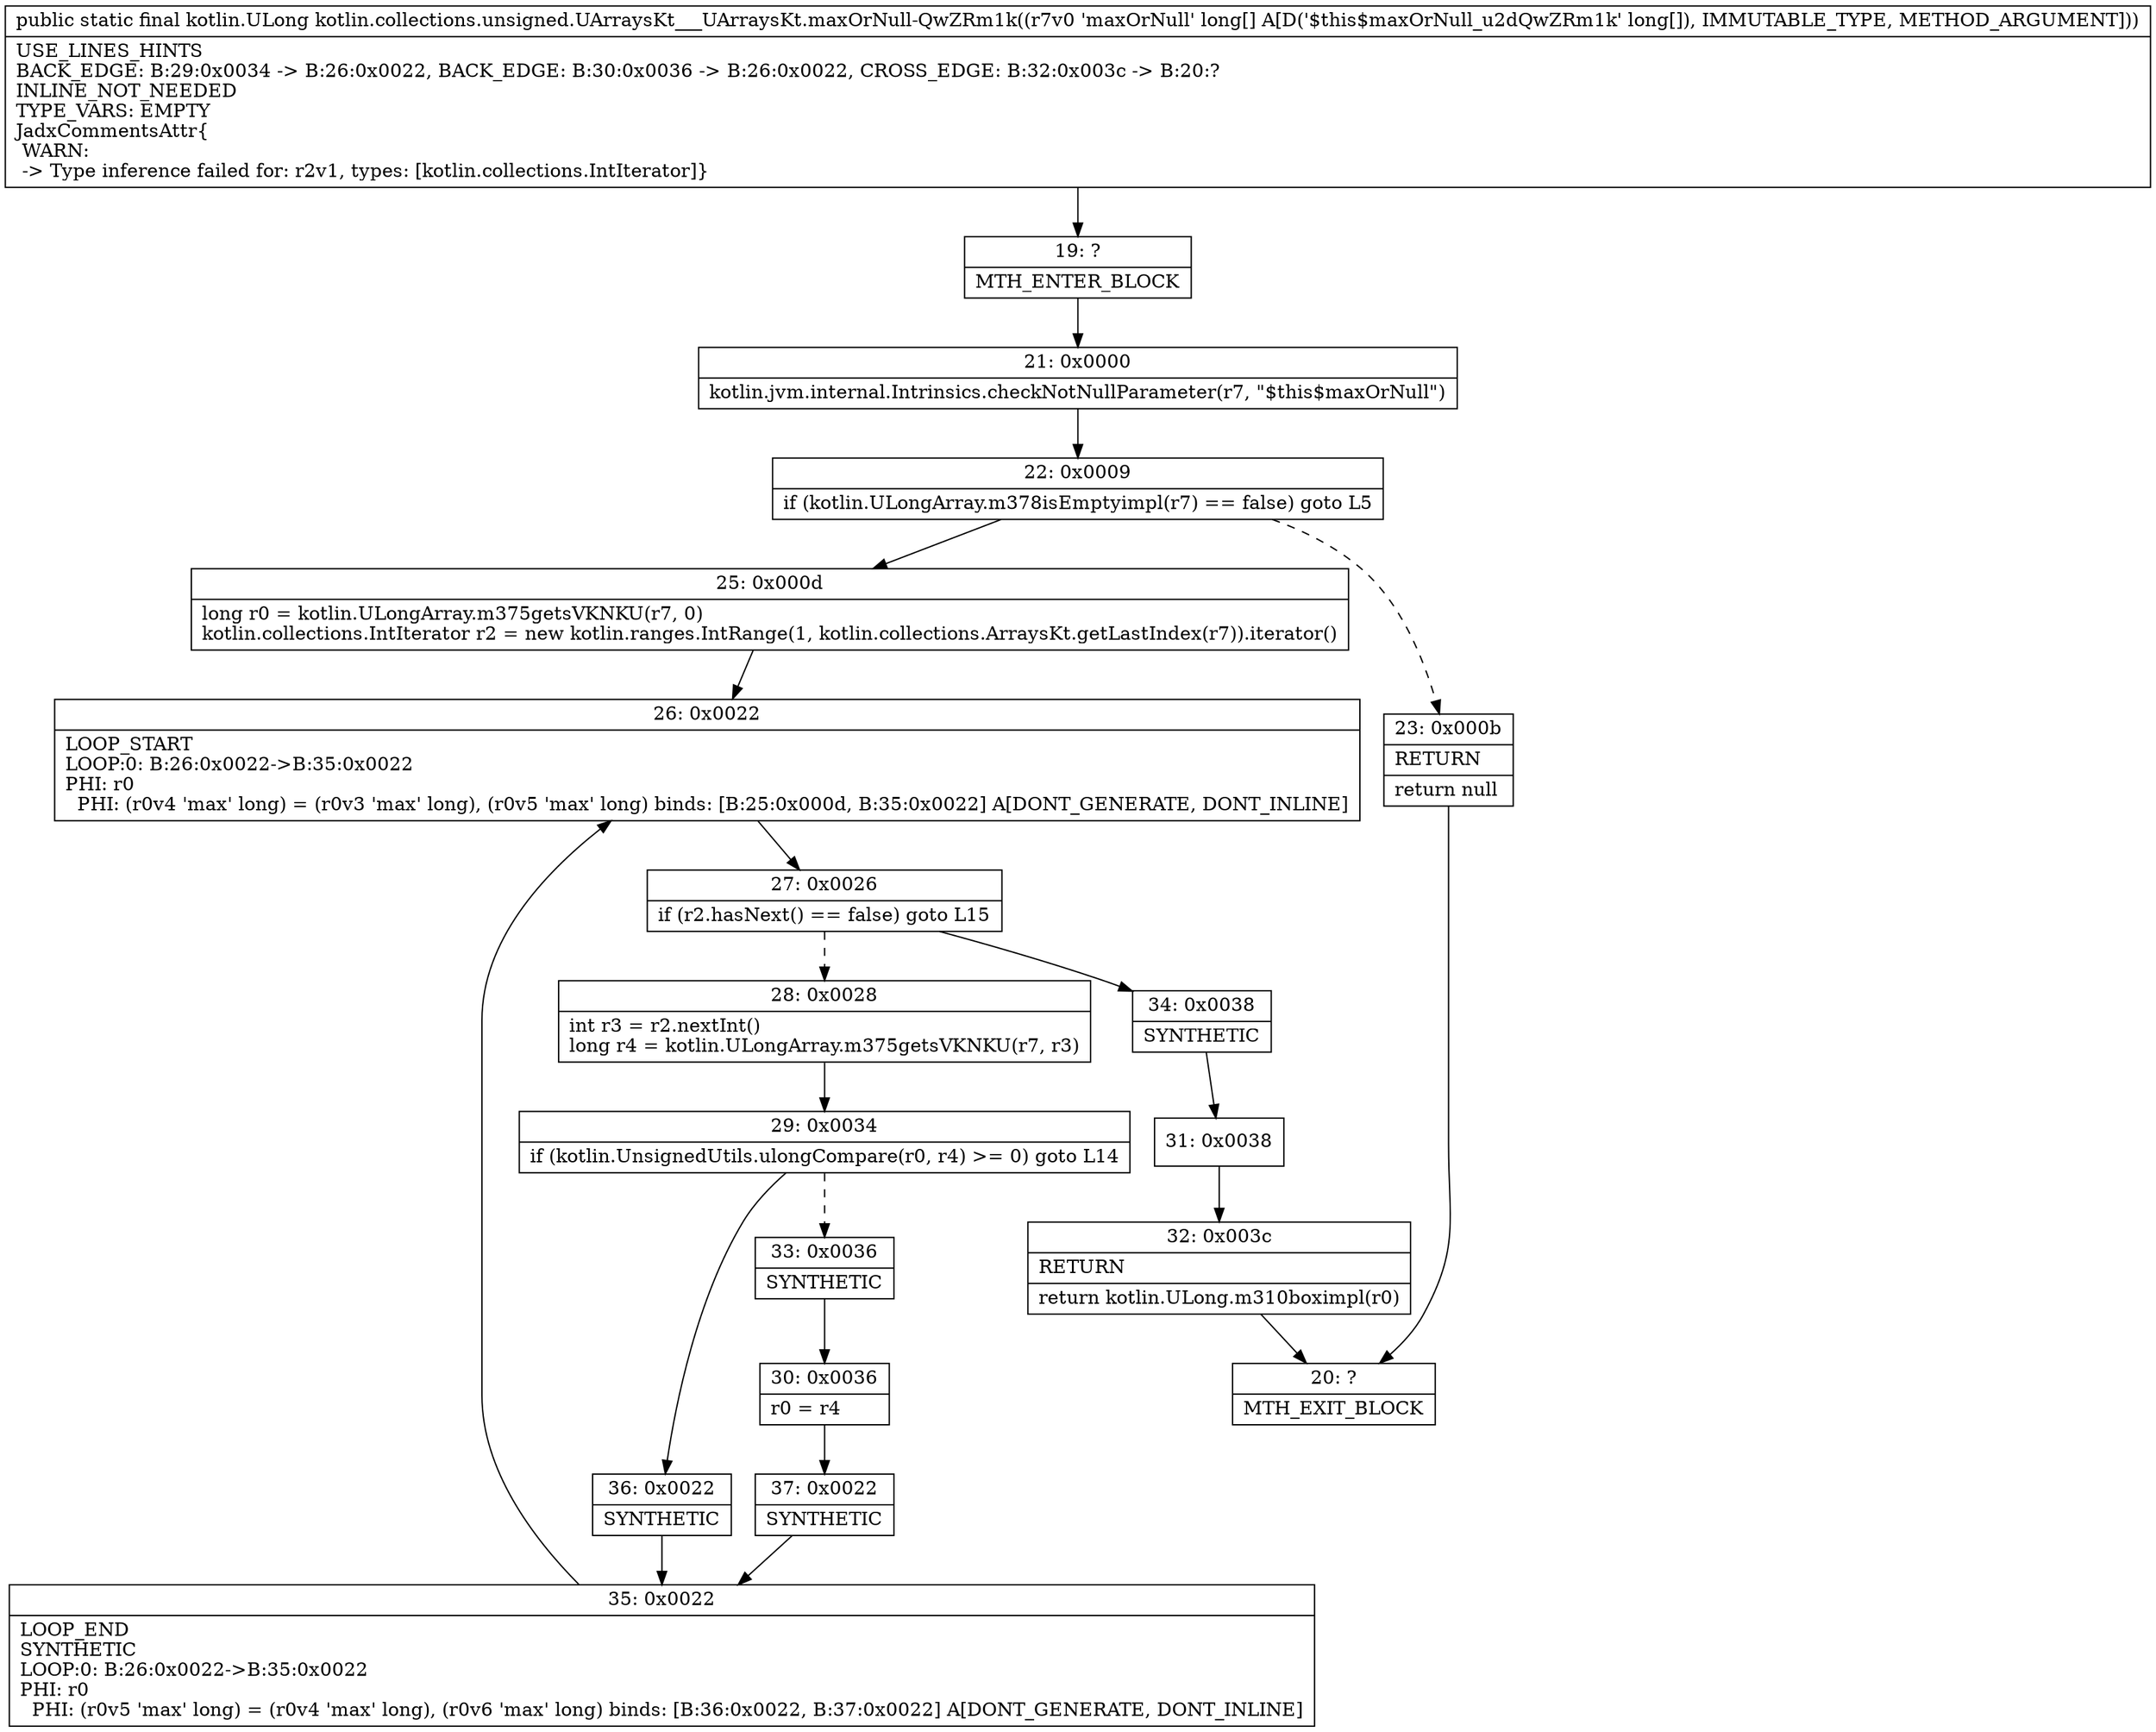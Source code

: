digraph "CFG forkotlin.collections.unsigned.UArraysKt___UArraysKt.maxOrNull\-QwZRm1k([J)Lkotlin\/ULong;" {
Node_19 [shape=record,label="{19\:\ ?|MTH_ENTER_BLOCK\l}"];
Node_21 [shape=record,label="{21\:\ 0x0000|kotlin.jvm.internal.Intrinsics.checkNotNullParameter(r7, \"$this$maxOrNull\")\l}"];
Node_22 [shape=record,label="{22\:\ 0x0009|if (kotlin.ULongArray.m378isEmptyimpl(r7) == false) goto L5\l}"];
Node_23 [shape=record,label="{23\:\ 0x000b|RETURN\l|return null\l}"];
Node_20 [shape=record,label="{20\:\ ?|MTH_EXIT_BLOCK\l}"];
Node_25 [shape=record,label="{25\:\ 0x000d|long r0 = kotlin.ULongArray.m375getsVKNKU(r7, 0)\lkotlin.collections.IntIterator r2 = new kotlin.ranges.IntRange(1, kotlin.collections.ArraysKt.getLastIndex(r7)).iterator()\l}"];
Node_26 [shape=record,label="{26\:\ 0x0022|LOOP_START\lLOOP:0: B:26:0x0022\-\>B:35:0x0022\lPHI: r0 \l  PHI: (r0v4 'max' long) = (r0v3 'max' long), (r0v5 'max' long) binds: [B:25:0x000d, B:35:0x0022] A[DONT_GENERATE, DONT_INLINE]\l}"];
Node_27 [shape=record,label="{27\:\ 0x0026|if (r2.hasNext() == false) goto L15\l}"];
Node_28 [shape=record,label="{28\:\ 0x0028|int r3 = r2.nextInt()\llong r4 = kotlin.ULongArray.m375getsVKNKU(r7, r3)\l}"];
Node_29 [shape=record,label="{29\:\ 0x0034|if (kotlin.UnsignedUtils.ulongCompare(r0, r4) \>= 0) goto L14\l}"];
Node_33 [shape=record,label="{33\:\ 0x0036|SYNTHETIC\l}"];
Node_30 [shape=record,label="{30\:\ 0x0036|r0 = r4\l}"];
Node_37 [shape=record,label="{37\:\ 0x0022|SYNTHETIC\l}"];
Node_35 [shape=record,label="{35\:\ 0x0022|LOOP_END\lSYNTHETIC\lLOOP:0: B:26:0x0022\-\>B:35:0x0022\lPHI: r0 \l  PHI: (r0v5 'max' long) = (r0v4 'max' long), (r0v6 'max' long) binds: [B:36:0x0022, B:37:0x0022] A[DONT_GENERATE, DONT_INLINE]\l}"];
Node_36 [shape=record,label="{36\:\ 0x0022|SYNTHETIC\l}"];
Node_34 [shape=record,label="{34\:\ 0x0038|SYNTHETIC\l}"];
Node_31 [shape=record,label="{31\:\ 0x0038}"];
Node_32 [shape=record,label="{32\:\ 0x003c|RETURN\l|return kotlin.ULong.m310boximpl(r0)\l}"];
MethodNode[shape=record,label="{public static final kotlin.ULong kotlin.collections.unsigned.UArraysKt___UArraysKt.maxOrNull\-QwZRm1k((r7v0 'maxOrNull' long[] A[D('$this$maxOrNull_u2dQwZRm1k' long[]), IMMUTABLE_TYPE, METHOD_ARGUMENT]))  | USE_LINES_HINTS\lBACK_EDGE: B:29:0x0034 \-\> B:26:0x0022, BACK_EDGE: B:30:0x0036 \-\> B:26:0x0022, CROSS_EDGE: B:32:0x003c \-\> B:20:?\lINLINE_NOT_NEEDED\lTYPE_VARS: EMPTY\lJadxCommentsAttr\{\l WARN: \l \-\> Type inference failed for: r2v1, types: [kotlin.collections.IntIterator]\}\l}"];
MethodNode -> Node_19;Node_19 -> Node_21;
Node_21 -> Node_22;
Node_22 -> Node_23[style=dashed];
Node_22 -> Node_25;
Node_23 -> Node_20;
Node_25 -> Node_26;
Node_26 -> Node_27;
Node_27 -> Node_28[style=dashed];
Node_27 -> Node_34;
Node_28 -> Node_29;
Node_29 -> Node_33[style=dashed];
Node_29 -> Node_36;
Node_33 -> Node_30;
Node_30 -> Node_37;
Node_37 -> Node_35;
Node_35 -> Node_26;
Node_36 -> Node_35;
Node_34 -> Node_31;
Node_31 -> Node_32;
Node_32 -> Node_20;
}

